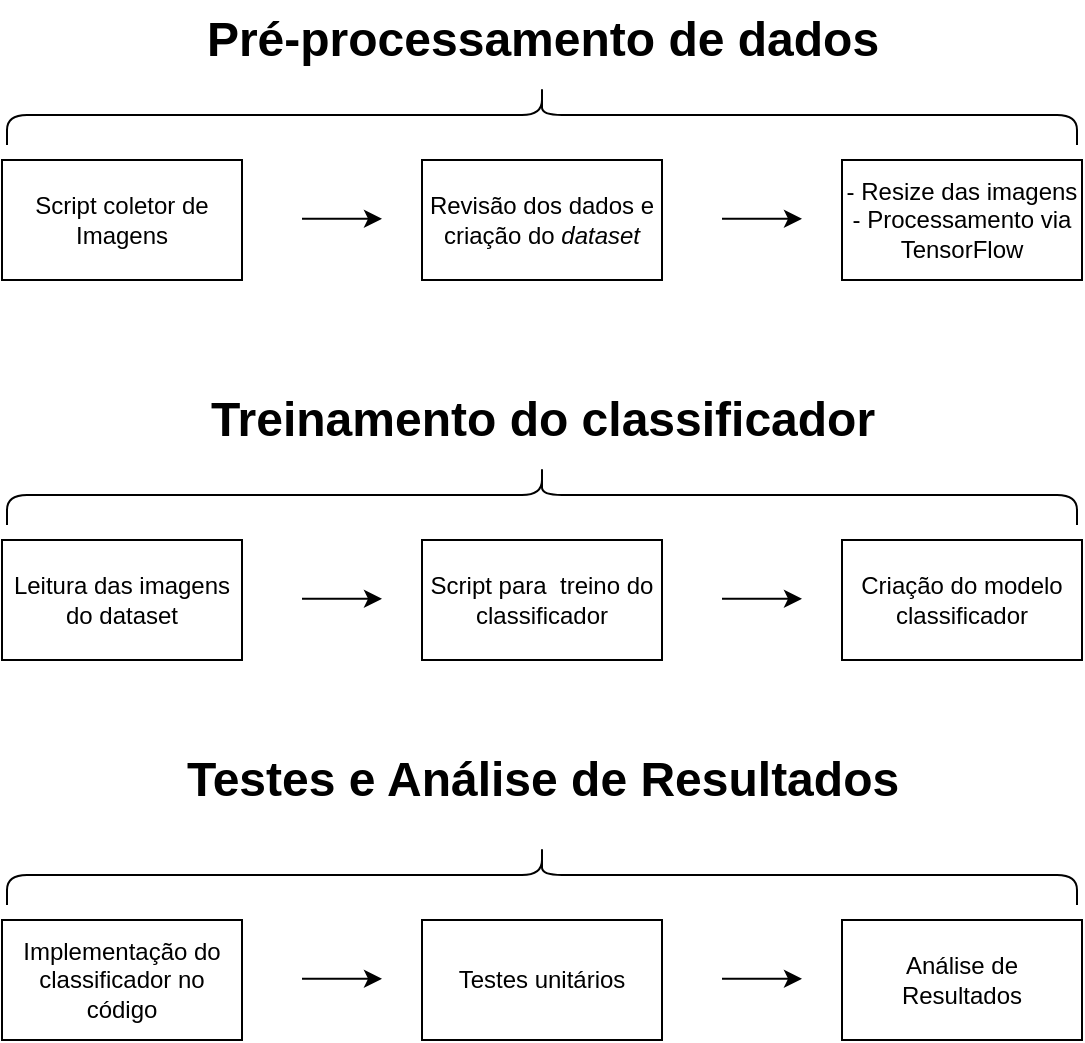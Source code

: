 <mxfile version="14.9.5" type="device"><diagram id="CsGbmmIRsUY5BwTROiFV" name="Page-1"><mxGraphModel dx="868" dy="482" grid="1" gridSize="10" guides="1" tooltips="1" connect="1" arrows="1" fold="1" page="1" pageScale="1" pageWidth="3300" pageHeight="4681" math="0" shadow="0"><root><mxCell id="0"/><mxCell id="1" parent="0"/><mxCell id="6OvHvhfa1l9pr4jQBf6G-1" value="Script coletor de Imagens" style="rounded=0;whiteSpace=wrap;html=1;" parent="1" vertex="1"><mxGeometry x="170" y="90" width="120" height="60" as="geometry"/></mxCell><mxCell id="6OvHvhfa1l9pr4jQBf6G-2" value="" style="endArrow=classic;html=1;" parent="1" edge="1"><mxGeometry width="50" height="50" relative="1" as="geometry"><mxPoint x="320" y="119.41" as="sourcePoint"/><mxPoint x="360" y="119.41" as="targetPoint"/></mxGeometry></mxCell><mxCell id="6OvHvhfa1l9pr4jQBf6G-3" value="Revisão dos dados e criação do &lt;i&gt;dataset&lt;/i&gt;" style="rounded=0;whiteSpace=wrap;html=1;" parent="1" vertex="1"><mxGeometry x="380" y="90" width="120" height="60" as="geometry"/></mxCell><mxCell id="6OvHvhfa1l9pr4jQBf6G-4" value="" style="endArrow=classic;html=1;" parent="1" edge="1"><mxGeometry width="50" height="50" relative="1" as="geometry"><mxPoint x="530" y="119.41" as="sourcePoint"/><mxPoint x="570" y="119.41" as="targetPoint"/></mxGeometry></mxCell><mxCell id="6OvHvhfa1l9pr4jQBf6G-5" value="- Resize das imagens&lt;br&gt;- Processamento&lt;i&gt;&amp;nbsp;&lt;/i&gt;via TensorFlow" style="rounded=0;whiteSpace=wrap;html=1;" parent="1" vertex="1"><mxGeometry x="590" y="90" width="120" height="60" as="geometry"/></mxCell><mxCell id="6OvHvhfa1l9pr4jQBf6G-6" value="" style="shape=curlyBracket;whiteSpace=wrap;html=1;rounded=1;flipH=1;fillColor=#ffffff;gradientColor=none;rotation=-90;" parent="1" vertex="1"><mxGeometry x="425" y="-200" width="30" height="535" as="geometry"/></mxCell><mxCell id="6OvHvhfa1l9pr4jQBf6G-7" value="Pré-processamento de dados" style="text;strokeColor=none;fillColor=none;html=1;fontSize=24;fontStyle=1;verticalAlign=middle;align=center;" parent="1" vertex="1"><mxGeometry x="390" y="10" width="100" height="40" as="geometry"/></mxCell><mxCell id="6OvHvhfa1l9pr4jQBf6G-9" value="" style="shape=curlyBracket;whiteSpace=wrap;html=1;rounded=1;flipH=1;fillColor=#ffffff;gradientColor=none;rotation=-90;" parent="1" vertex="1"><mxGeometry x="425" y="-10" width="30" height="535" as="geometry"/></mxCell><mxCell id="6OvHvhfa1l9pr4jQBf6G-10" value="Treinamento do classificador" style="text;strokeColor=none;fillColor=none;html=1;fontSize=24;fontStyle=1;verticalAlign=middle;align=center;" parent="1" vertex="1"><mxGeometry x="390" y="200" width="100" height="40" as="geometry"/></mxCell><mxCell id="6OvHvhfa1l9pr4jQBf6G-12" value="Leitura das imagens do dataset" style="rounded=0;whiteSpace=wrap;html=1;" parent="1" vertex="1"><mxGeometry x="170" y="280" width="120" height="60" as="geometry"/></mxCell><mxCell id="6OvHvhfa1l9pr4jQBf6G-13" value="" style="endArrow=classic;html=1;" parent="1" edge="1"><mxGeometry width="50" height="50" relative="1" as="geometry"><mxPoint x="320" y="309.41" as="sourcePoint"/><mxPoint x="360" y="309.41" as="targetPoint"/></mxGeometry></mxCell><mxCell id="6OvHvhfa1l9pr4jQBf6G-14" value="Script para&amp;nbsp; treino do classificador" style="rounded=0;whiteSpace=wrap;html=1;" parent="1" vertex="1"><mxGeometry x="380" y="280" width="120" height="60" as="geometry"/></mxCell><mxCell id="6OvHvhfa1l9pr4jQBf6G-15" value="" style="endArrow=classic;html=1;" parent="1" edge="1"><mxGeometry width="50" height="50" relative="1" as="geometry"><mxPoint x="530" y="309.41" as="sourcePoint"/><mxPoint x="570" y="309.41" as="targetPoint"/></mxGeometry></mxCell><mxCell id="6OvHvhfa1l9pr4jQBf6G-16" value="Criação do modelo classificador" style="rounded=0;whiteSpace=wrap;html=1;" parent="1" vertex="1"><mxGeometry x="590" y="280" width="120" height="60" as="geometry"/></mxCell><mxCell id="6OvHvhfa1l9pr4jQBf6G-17" value="Testes e Análise de Resultados" style="text;strokeColor=none;fillColor=none;html=1;fontSize=24;fontStyle=1;verticalAlign=middle;align=center;" parent="1" vertex="1"><mxGeometry x="390" y="380" width="100" height="40" as="geometry"/></mxCell><mxCell id="6OvHvhfa1l9pr4jQBf6G-18" value="" style="shape=curlyBracket;whiteSpace=wrap;html=1;rounded=1;flipH=1;fillColor=#ffffff;gradientColor=none;rotation=-90;" parent="1" vertex="1"><mxGeometry x="425" y="180" width="30" height="535" as="geometry"/></mxCell><mxCell id="6OvHvhfa1l9pr4jQBf6G-19" value="Implementação do classificador no código" style="rounded=0;whiteSpace=wrap;html=1;" parent="1" vertex="1"><mxGeometry x="170" y="470" width="120" height="60" as="geometry"/></mxCell><mxCell id="6OvHvhfa1l9pr4jQBf6G-21" value="" style="endArrow=classic;html=1;" parent="1" edge="1"><mxGeometry width="50" height="50" relative="1" as="geometry"><mxPoint x="320" y="499.41" as="sourcePoint"/><mxPoint x="360" y="499.41" as="targetPoint"/></mxGeometry></mxCell><mxCell id="6OvHvhfa1l9pr4jQBf6G-22" value="Testes unitários" style="rounded=0;whiteSpace=wrap;html=1;" parent="1" vertex="1"><mxGeometry x="380" y="470" width="120" height="60" as="geometry"/></mxCell><mxCell id="6OvHvhfa1l9pr4jQBf6G-23" value="" style="endArrow=classic;html=1;" parent="1" edge="1"><mxGeometry width="50" height="50" relative="1" as="geometry"><mxPoint x="530" y="499.41" as="sourcePoint"/><mxPoint x="570" y="499.41" as="targetPoint"/></mxGeometry></mxCell><mxCell id="6OvHvhfa1l9pr4jQBf6G-24" value="Análise de Resultados" style="rounded=0;whiteSpace=wrap;html=1;" parent="1" vertex="1"><mxGeometry x="590" y="470" width="120" height="60" as="geometry"/></mxCell></root></mxGraphModel></diagram></mxfile>
